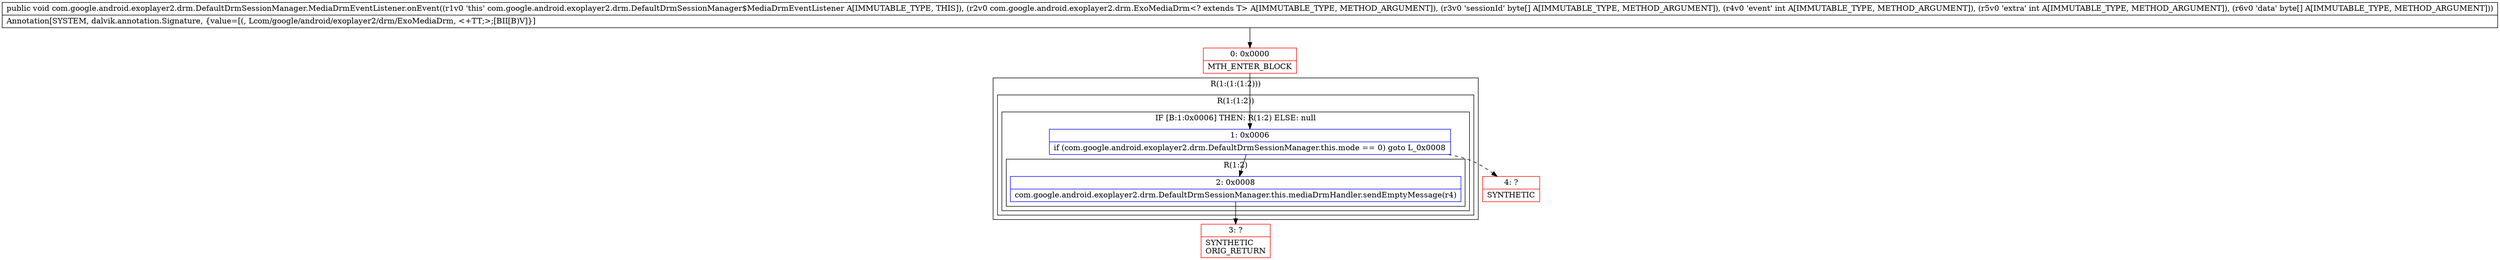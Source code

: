 digraph "CFG forcom.google.android.exoplayer2.drm.DefaultDrmSessionManager.MediaDrmEventListener.onEvent(Lcom\/google\/android\/exoplayer2\/drm\/ExoMediaDrm;[BII[B)V" {
subgraph cluster_Region_1979503435 {
label = "R(1:(1:(1:2)))";
node [shape=record,color=blue];
subgraph cluster_Region_2103585420 {
label = "R(1:(1:2))";
node [shape=record,color=blue];
subgraph cluster_IfRegion_297666502 {
label = "IF [B:1:0x0006] THEN: R(1:2) ELSE: null";
node [shape=record,color=blue];
Node_1 [shape=record,label="{1\:\ 0x0006|if (com.google.android.exoplayer2.drm.DefaultDrmSessionManager.this.mode == 0) goto L_0x0008\l}"];
subgraph cluster_Region_491126344 {
label = "R(1:2)";
node [shape=record,color=blue];
Node_2 [shape=record,label="{2\:\ 0x0008|com.google.android.exoplayer2.drm.DefaultDrmSessionManager.this.mediaDrmHandler.sendEmptyMessage(r4)\l}"];
}
}
}
}
Node_0 [shape=record,color=red,label="{0\:\ 0x0000|MTH_ENTER_BLOCK\l}"];
Node_3 [shape=record,color=red,label="{3\:\ ?|SYNTHETIC\lORIG_RETURN\l}"];
Node_4 [shape=record,color=red,label="{4\:\ ?|SYNTHETIC\l}"];
MethodNode[shape=record,label="{public void com.google.android.exoplayer2.drm.DefaultDrmSessionManager.MediaDrmEventListener.onEvent((r1v0 'this' com.google.android.exoplayer2.drm.DefaultDrmSessionManager$MediaDrmEventListener A[IMMUTABLE_TYPE, THIS]), (r2v0 com.google.android.exoplayer2.drm.ExoMediaDrm\<? extends T\> A[IMMUTABLE_TYPE, METHOD_ARGUMENT]), (r3v0 'sessionId' byte[] A[IMMUTABLE_TYPE, METHOD_ARGUMENT]), (r4v0 'event' int A[IMMUTABLE_TYPE, METHOD_ARGUMENT]), (r5v0 'extra' int A[IMMUTABLE_TYPE, METHOD_ARGUMENT]), (r6v0 'data' byte[] A[IMMUTABLE_TYPE, METHOD_ARGUMENT]))  | Annotation[SYSTEM, dalvik.annotation.Signature, \{value=[(, Lcom\/google\/android\/exoplayer2\/drm\/ExoMediaDrm, \<+TT;\>;[BII[B)V]\}]\l}"];
MethodNode -> Node_0;
Node_1 -> Node_2;
Node_1 -> Node_4[style=dashed];
Node_2 -> Node_3;
Node_0 -> Node_1;
}

